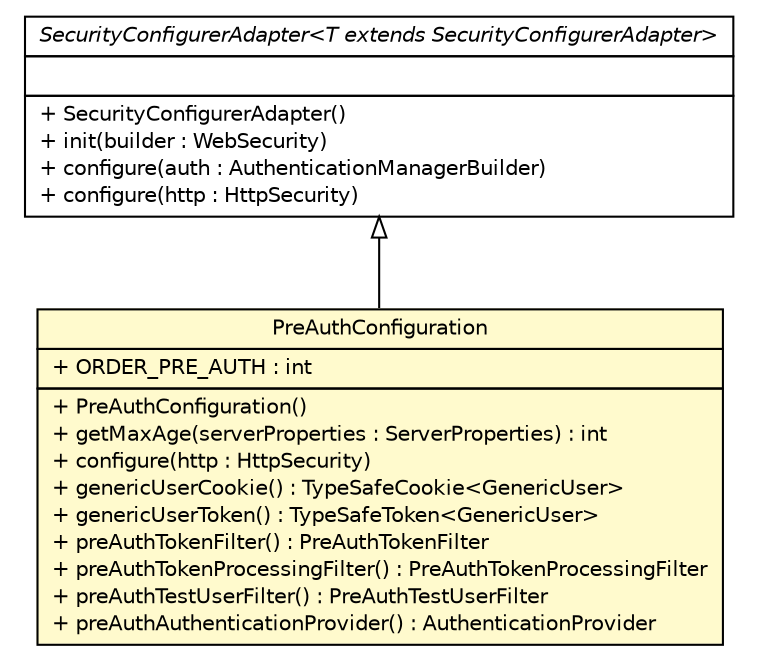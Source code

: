 #!/usr/local/bin/dot
#
# Class diagram 
# Generated by UMLGraph version R5_6-24-gf6e263 (http://www.umlgraph.org/)
#

digraph G {
	edge [fontname="Helvetica",fontsize=10,labelfontname="Helvetica",labelfontsize=10];
	node [fontname="Helvetica",fontsize=10,shape=plaintext];
	nodesep=0.25;
	ranksep=0.5;
	// cn.home1.oss.lib.security.starter.PreAuthConfiguration
	c2463 [label=<<table title="cn.home1.oss.lib.security.starter.PreAuthConfiguration" border="0" cellborder="1" cellspacing="0" cellpadding="2" port="p" bgcolor="lemonChiffon" href="./PreAuthConfiguration.html">
		<tr><td><table border="0" cellspacing="0" cellpadding="1">
<tr><td align="center" balign="center"> PreAuthConfiguration </td></tr>
		</table></td></tr>
		<tr><td><table border="0" cellspacing="0" cellpadding="1">
<tr><td align="left" balign="left"> + ORDER_PRE_AUTH : int </td></tr>
		</table></td></tr>
		<tr><td><table border="0" cellspacing="0" cellpadding="1">
<tr><td align="left" balign="left"> + PreAuthConfiguration() </td></tr>
<tr><td align="left" balign="left"> + getMaxAge(serverProperties : ServerProperties) : int </td></tr>
<tr><td align="left" balign="left"> + configure(http : HttpSecurity) </td></tr>
<tr><td align="left" balign="left"> + genericUserCookie() : TypeSafeCookie&lt;GenericUser&gt; </td></tr>
<tr><td align="left" balign="left"> + genericUserToken() : TypeSafeToken&lt;GenericUser&gt; </td></tr>
<tr><td align="left" balign="left"> + preAuthTokenFilter() : PreAuthTokenFilter </td></tr>
<tr><td align="left" balign="left"> + preAuthTokenProcessingFilter() : PreAuthTokenProcessingFilter </td></tr>
<tr><td align="left" balign="left"> + preAuthTestUserFilter() : PreAuthTestUserFilter </td></tr>
<tr><td align="left" balign="left"> + preAuthAuthenticationProvider() : AuthenticationProvider </td></tr>
		</table></td></tr>
		</table>>, URL="./PreAuthConfiguration.html", fontname="Helvetica", fontcolor="black", fontsize=10.0];
	// cn.home1.oss.lib.security.starter.SecurityConfigurerAdapter<T extends cn.home1.oss.lib.security.starter.SecurityConfigurerAdapter>
	c2473 [label=<<table title="cn.home1.oss.lib.security.starter.SecurityConfigurerAdapter" border="0" cellborder="1" cellspacing="0" cellpadding="2" port="p" href="./SecurityConfigurerAdapter.html">
		<tr><td><table border="0" cellspacing="0" cellpadding="1">
<tr><td align="center" balign="center"><font face="Helvetica-Oblique"> SecurityConfigurerAdapter&lt;T extends SecurityConfigurerAdapter&gt; </font></td></tr>
		</table></td></tr>
		<tr><td><table border="0" cellspacing="0" cellpadding="1">
<tr><td align="left" balign="left">  </td></tr>
		</table></td></tr>
		<tr><td><table border="0" cellspacing="0" cellpadding="1">
<tr><td align="left" balign="left"> + SecurityConfigurerAdapter() </td></tr>
<tr><td align="left" balign="left"> + init(builder : WebSecurity) </td></tr>
<tr><td align="left" balign="left"> + configure(auth : AuthenticationManagerBuilder) </td></tr>
<tr><td align="left" balign="left"> + configure(http : HttpSecurity) </td></tr>
		</table></td></tr>
		</table>>, URL="./SecurityConfigurerAdapter.html", fontname="Helvetica", fontcolor="black", fontsize=10.0];
	//cn.home1.oss.lib.security.starter.PreAuthConfiguration extends cn.home1.oss.lib.security.starter.SecurityConfigurerAdapter<cn.home1.oss.lib.security.starter.PreAuthConfiguration>
	c2473:p -> c2463:p [dir=back,arrowtail=empty];
}


